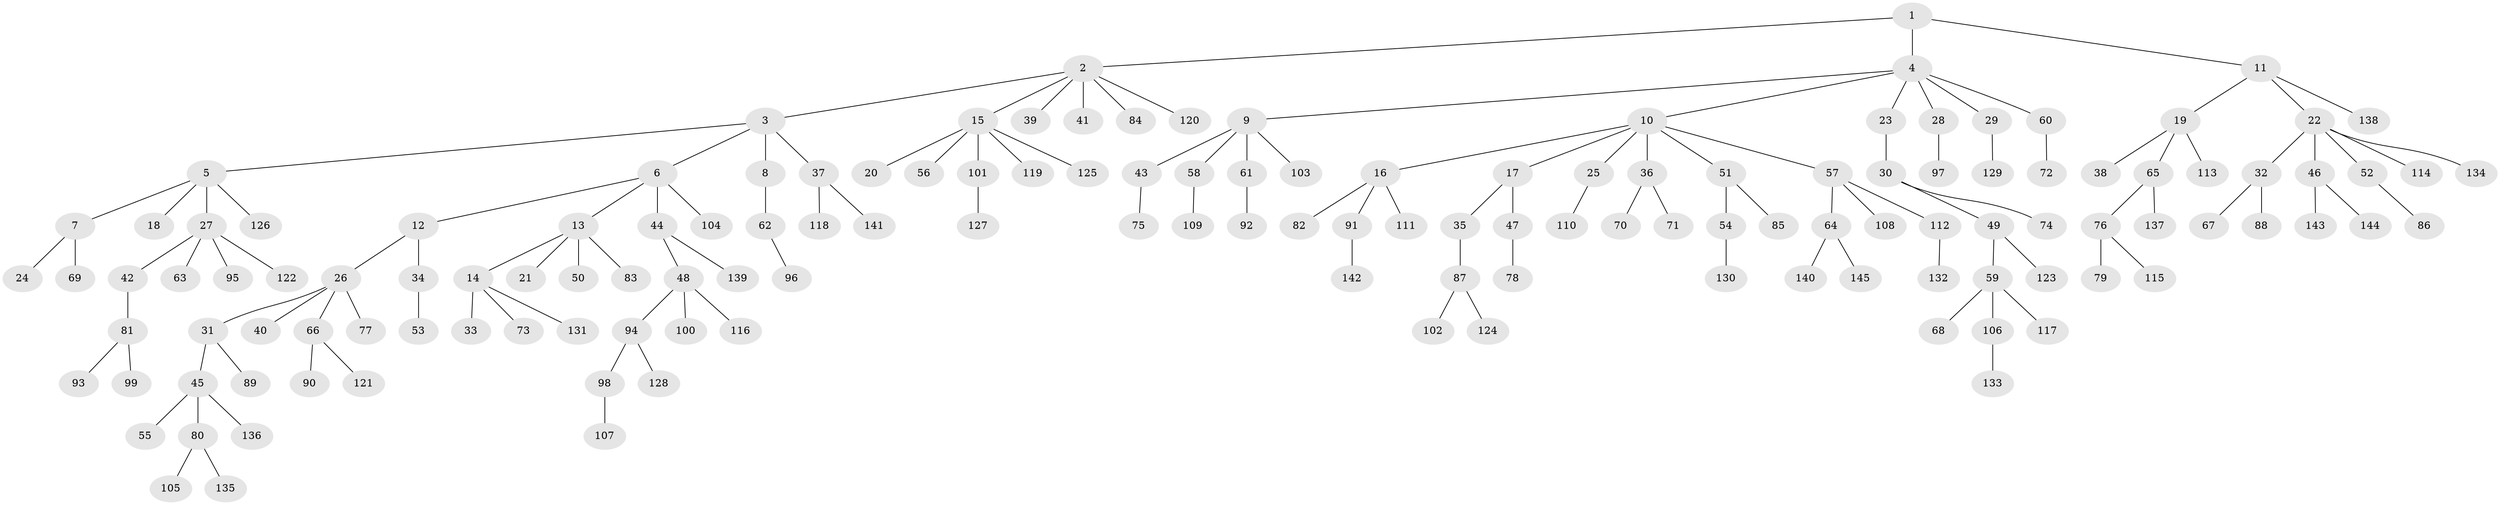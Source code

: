 // Generated by graph-tools (version 1.1) at 2025/11/02/27/25 16:11:27]
// undirected, 145 vertices, 144 edges
graph export_dot {
graph [start="1"]
  node [color=gray90,style=filled];
  1;
  2;
  3;
  4;
  5;
  6;
  7;
  8;
  9;
  10;
  11;
  12;
  13;
  14;
  15;
  16;
  17;
  18;
  19;
  20;
  21;
  22;
  23;
  24;
  25;
  26;
  27;
  28;
  29;
  30;
  31;
  32;
  33;
  34;
  35;
  36;
  37;
  38;
  39;
  40;
  41;
  42;
  43;
  44;
  45;
  46;
  47;
  48;
  49;
  50;
  51;
  52;
  53;
  54;
  55;
  56;
  57;
  58;
  59;
  60;
  61;
  62;
  63;
  64;
  65;
  66;
  67;
  68;
  69;
  70;
  71;
  72;
  73;
  74;
  75;
  76;
  77;
  78;
  79;
  80;
  81;
  82;
  83;
  84;
  85;
  86;
  87;
  88;
  89;
  90;
  91;
  92;
  93;
  94;
  95;
  96;
  97;
  98;
  99;
  100;
  101;
  102;
  103;
  104;
  105;
  106;
  107;
  108;
  109;
  110;
  111;
  112;
  113;
  114;
  115;
  116;
  117;
  118;
  119;
  120;
  121;
  122;
  123;
  124;
  125;
  126;
  127;
  128;
  129;
  130;
  131;
  132;
  133;
  134;
  135;
  136;
  137;
  138;
  139;
  140;
  141;
  142;
  143;
  144;
  145;
  1 -- 2;
  1 -- 4;
  1 -- 11;
  2 -- 3;
  2 -- 15;
  2 -- 39;
  2 -- 41;
  2 -- 84;
  2 -- 120;
  3 -- 5;
  3 -- 6;
  3 -- 8;
  3 -- 37;
  4 -- 9;
  4 -- 10;
  4 -- 23;
  4 -- 28;
  4 -- 29;
  4 -- 60;
  5 -- 7;
  5 -- 18;
  5 -- 27;
  5 -- 126;
  6 -- 12;
  6 -- 13;
  6 -- 44;
  6 -- 104;
  7 -- 24;
  7 -- 69;
  8 -- 62;
  9 -- 43;
  9 -- 58;
  9 -- 61;
  9 -- 103;
  10 -- 16;
  10 -- 17;
  10 -- 25;
  10 -- 36;
  10 -- 51;
  10 -- 57;
  11 -- 19;
  11 -- 22;
  11 -- 138;
  12 -- 26;
  12 -- 34;
  13 -- 14;
  13 -- 21;
  13 -- 50;
  13 -- 83;
  14 -- 33;
  14 -- 73;
  14 -- 131;
  15 -- 20;
  15 -- 56;
  15 -- 101;
  15 -- 119;
  15 -- 125;
  16 -- 82;
  16 -- 91;
  16 -- 111;
  17 -- 35;
  17 -- 47;
  19 -- 38;
  19 -- 65;
  19 -- 113;
  22 -- 32;
  22 -- 46;
  22 -- 52;
  22 -- 114;
  22 -- 134;
  23 -- 30;
  25 -- 110;
  26 -- 31;
  26 -- 40;
  26 -- 66;
  26 -- 77;
  27 -- 42;
  27 -- 63;
  27 -- 95;
  27 -- 122;
  28 -- 97;
  29 -- 129;
  30 -- 49;
  30 -- 74;
  31 -- 45;
  31 -- 89;
  32 -- 67;
  32 -- 88;
  34 -- 53;
  35 -- 87;
  36 -- 70;
  36 -- 71;
  37 -- 118;
  37 -- 141;
  42 -- 81;
  43 -- 75;
  44 -- 48;
  44 -- 139;
  45 -- 55;
  45 -- 80;
  45 -- 136;
  46 -- 143;
  46 -- 144;
  47 -- 78;
  48 -- 94;
  48 -- 100;
  48 -- 116;
  49 -- 59;
  49 -- 123;
  51 -- 54;
  51 -- 85;
  52 -- 86;
  54 -- 130;
  57 -- 64;
  57 -- 108;
  57 -- 112;
  58 -- 109;
  59 -- 68;
  59 -- 106;
  59 -- 117;
  60 -- 72;
  61 -- 92;
  62 -- 96;
  64 -- 140;
  64 -- 145;
  65 -- 76;
  65 -- 137;
  66 -- 90;
  66 -- 121;
  76 -- 79;
  76 -- 115;
  80 -- 105;
  80 -- 135;
  81 -- 93;
  81 -- 99;
  87 -- 102;
  87 -- 124;
  91 -- 142;
  94 -- 98;
  94 -- 128;
  98 -- 107;
  101 -- 127;
  106 -- 133;
  112 -- 132;
}
